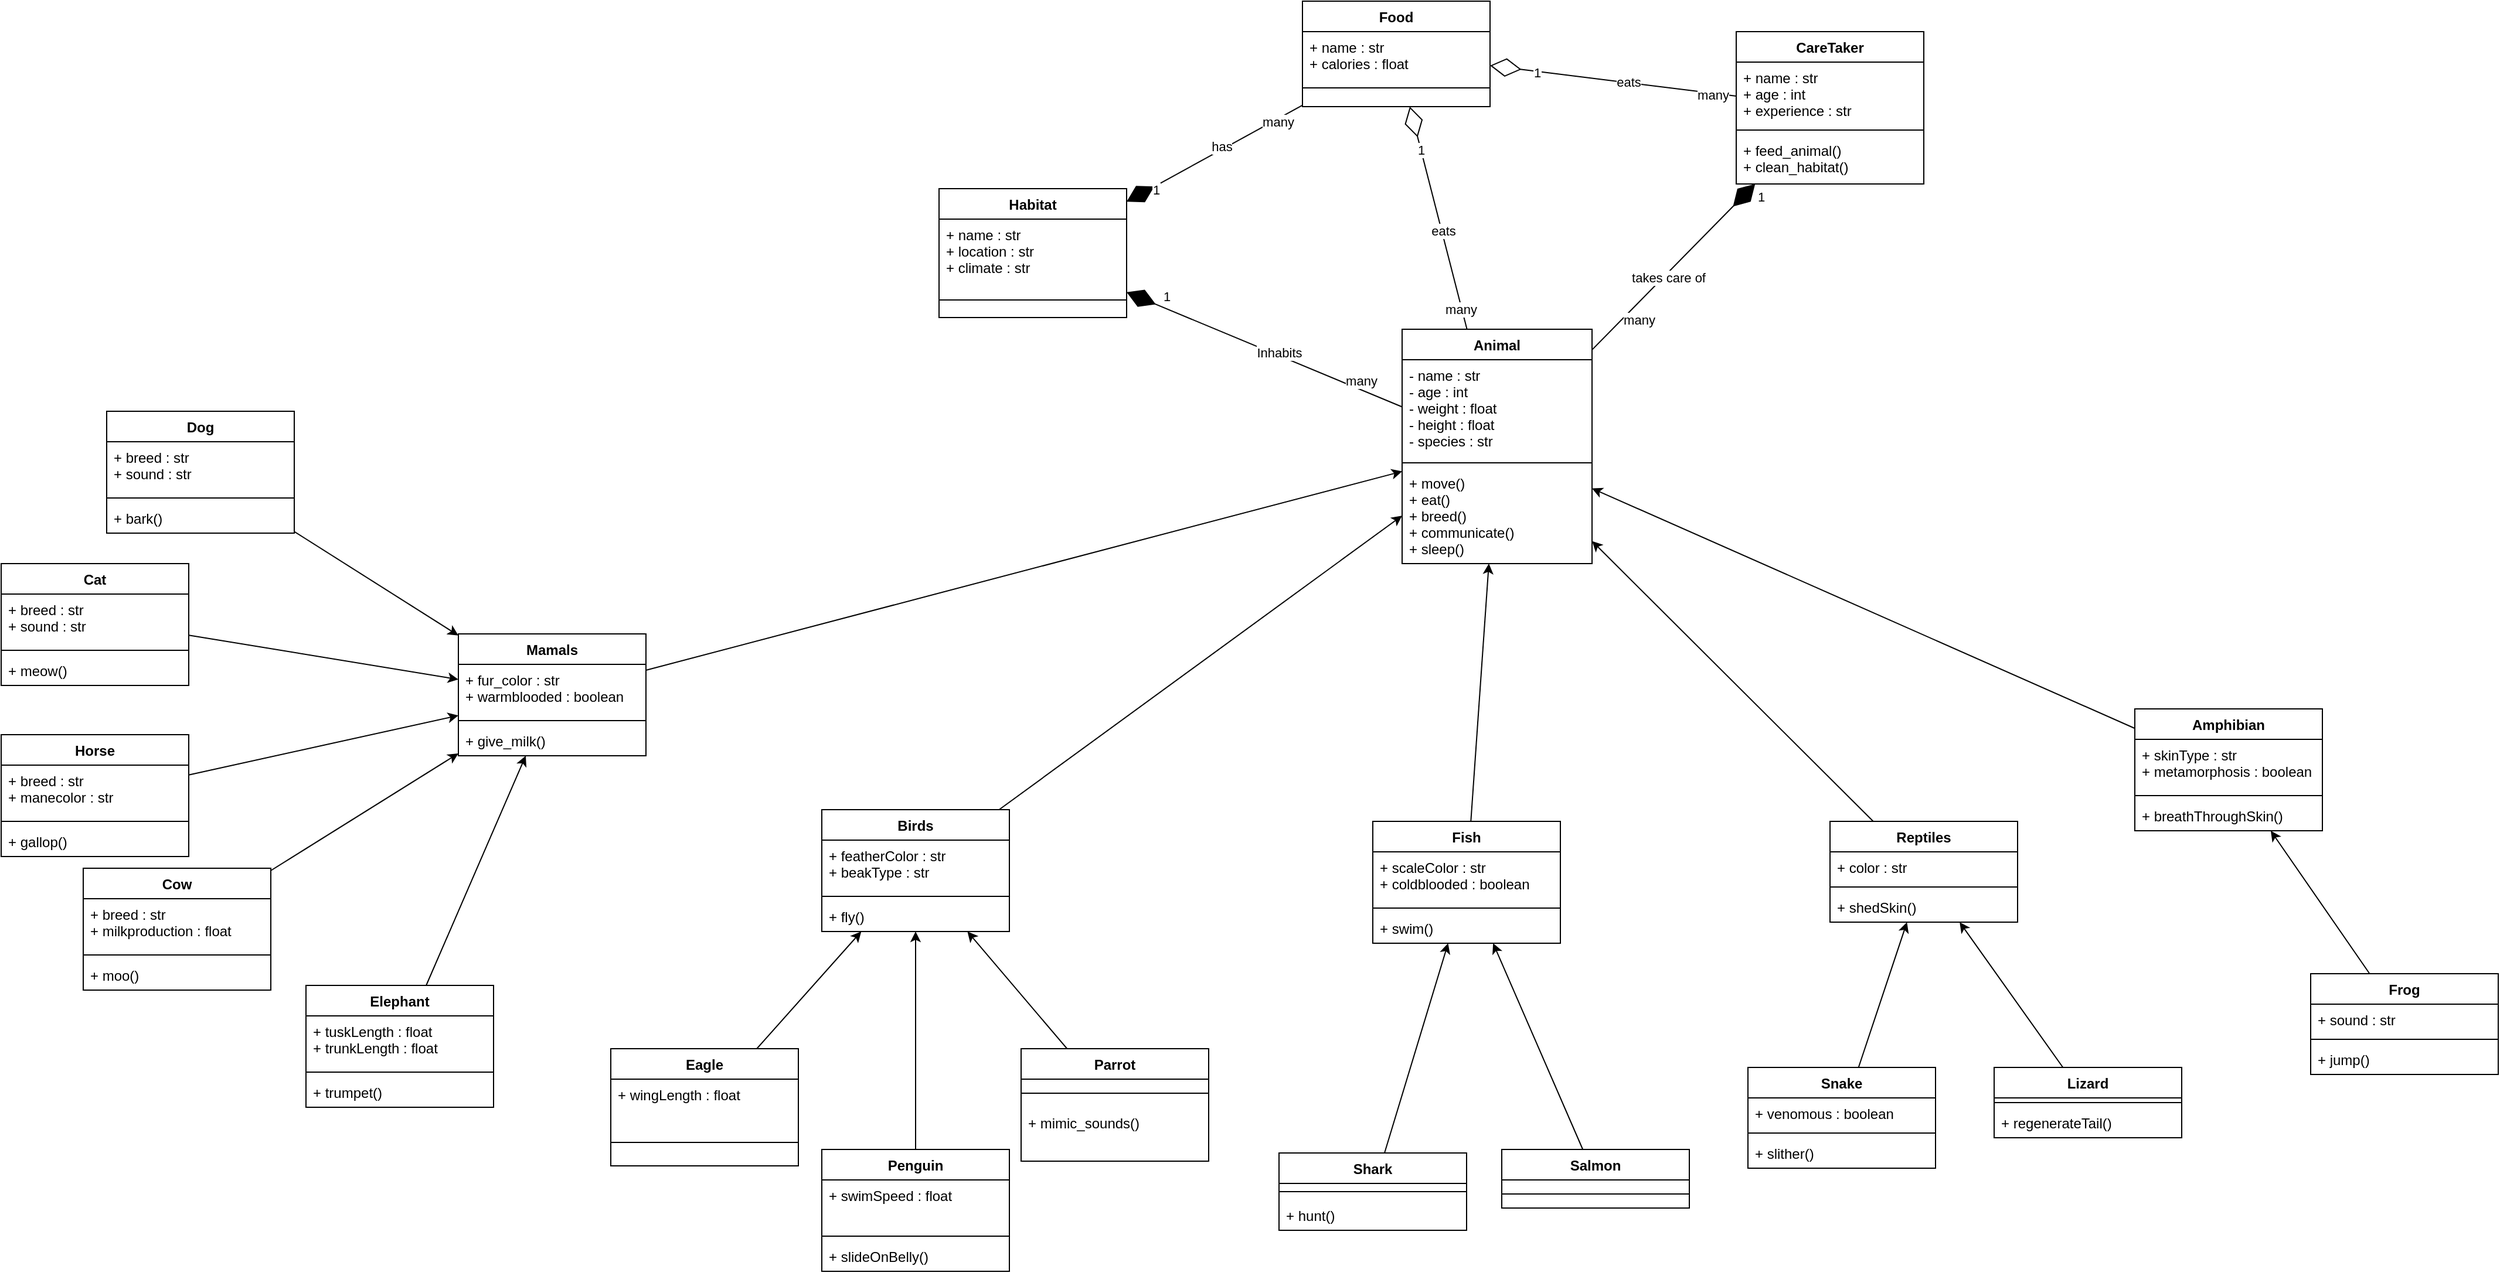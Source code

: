<mxfile>
    <diagram id="QIT500ONC5c6Z7wgXfDt" name="Page-1">
        <mxGraphModel dx="828" dy="678" grid="1" gridSize="10" guides="1" tooltips="1" connect="1" arrows="1" fold="1" page="1" pageScale="1" pageWidth="3300" pageHeight="4681" math="0" shadow="0">
            <root>
                <mxCell id="0"/>
                <mxCell id="1" parent="0"/>
                <mxCell id="2" value="Animal" style="swimlane;fontStyle=1;align=center;verticalAlign=top;childLayout=stackLayout;horizontal=1;startSize=26;horizontalStack=0;resizeParent=1;resizeParentMax=0;resizeLast=0;collapsible=1;marginBottom=0;" parent="1" vertex="1">
                    <mxGeometry x="1595" y="1020" width="162" height="200" as="geometry"/>
                </mxCell>
                <mxCell id="3" value="- name : str&#10;- age : int&#10;- weight : float&#10;- height : float&#10;- species : str" style="text;strokeColor=none;fillColor=none;align=left;verticalAlign=top;spacingLeft=4;spacingRight=4;overflow=hidden;rotatable=0;points=[[0,0.5],[1,0.5]];portConstraint=eastwest;" parent="2" vertex="1">
                    <mxGeometry y="26" width="162" height="84" as="geometry"/>
                </mxCell>
                <mxCell id="4" value="" style="line;strokeWidth=1;fillColor=none;align=left;verticalAlign=middle;spacingTop=-1;spacingLeft=3;spacingRight=3;rotatable=0;labelPosition=right;points=[];portConstraint=eastwest;strokeColor=inherit;" parent="2" vertex="1">
                    <mxGeometry y="110" width="162" height="8" as="geometry"/>
                </mxCell>
                <mxCell id="5" value="+ move()&#10;+ eat()&#10;+ breed()&#10;+ communicate()&#10;+ sleep()" style="text;strokeColor=none;fillColor=none;align=left;verticalAlign=top;spacingLeft=4;spacingRight=4;overflow=hidden;rotatable=0;points=[[0,0.5],[1,0.5]];portConstraint=eastwest;" parent="2" vertex="1">
                    <mxGeometry y="118" width="162" height="82" as="geometry"/>
                </mxCell>
                <mxCell id="68" style="edgeStyle=none;html=1;" parent="1" source="18" target="2" edge="1">
                    <mxGeometry relative="1" as="geometry">
                        <mxPoint x="1415" y="1360.403" as="targetPoint"/>
                    </mxGeometry>
                </mxCell>
                <mxCell id="18" value="Mamals" style="swimlane;fontStyle=1;align=center;verticalAlign=top;childLayout=stackLayout;horizontal=1;startSize=26;horizontalStack=0;resizeParent=1;resizeParentMax=0;resizeLast=0;collapsible=1;marginBottom=0;" parent="1" vertex="1">
                    <mxGeometry x="790" y="1280" width="160" height="104" as="geometry"/>
                </mxCell>
                <mxCell id="19" value="+ fur_color : str&#10;+ warmblooded : boolean" style="text;strokeColor=none;fillColor=none;align=left;verticalAlign=top;spacingLeft=4;spacingRight=4;overflow=hidden;rotatable=0;points=[[0,0.5],[1,0.5]];portConstraint=eastwest;" parent="18" vertex="1">
                    <mxGeometry y="26" width="160" height="44" as="geometry"/>
                </mxCell>
                <mxCell id="20" value="" style="line;strokeWidth=1;fillColor=none;align=left;verticalAlign=middle;spacingTop=-1;spacingLeft=3;spacingRight=3;rotatable=0;labelPosition=right;points=[];portConstraint=eastwest;strokeColor=inherit;" parent="18" vertex="1">
                    <mxGeometry y="70" width="160" height="8" as="geometry"/>
                </mxCell>
                <mxCell id="21" value="+ give_milk()" style="text;strokeColor=none;fillColor=none;align=left;verticalAlign=top;spacingLeft=4;spacingRight=4;overflow=hidden;rotatable=0;points=[[0,0.5],[1,0.5]];portConstraint=eastwest;" parent="18" vertex="1">
                    <mxGeometry y="78" width="160" height="26" as="geometry"/>
                </mxCell>
                <mxCell id="69" style="edgeStyle=none;html=1;" parent="1" source="22" target="2" edge="1">
                    <mxGeometry relative="1" as="geometry">
                        <mxPoint x="1449.906" y="1366" as="targetPoint"/>
                    </mxGeometry>
                </mxCell>
                <mxCell id="22" value="Birds" style="swimlane;fontStyle=1;align=center;verticalAlign=top;childLayout=stackLayout;horizontal=1;startSize=26;horizontalStack=0;resizeParent=1;resizeParentMax=0;resizeLast=0;collapsible=1;marginBottom=0;" parent="1" vertex="1">
                    <mxGeometry x="1100" y="1430" width="160" height="104" as="geometry"/>
                </mxCell>
                <mxCell id="23" value="+ featherColor : str&#10;+ beakType : str" style="text;strokeColor=none;fillColor=none;align=left;verticalAlign=top;spacingLeft=4;spacingRight=4;overflow=hidden;rotatable=0;points=[[0,0.5],[1,0.5]];portConstraint=eastwest;" parent="22" vertex="1">
                    <mxGeometry y="26" width="160" height="44" as="geometry"/>
                </mxCell>
                <mxCell id="24" value="" style="line;strokeWidth=1;fillColor=none;align=left;verticalAlign=middle;spacingTop=-1;spacingLeft=3;spacingRight=3;rotatable=0;labelPosition=right;points=[];portConstraint=eastwest;strokeColor=inherit;" parent="22" vertex="1">
                    <mxGeometry y="70" width="160" height="8" as="geometry"/>
                </mxCell>
                <mxCell id="25" value="+ fly()" style="text;strokeColor=none;fillColor=none;align=left;verticalAlign=top;spacingLeft=4;spacingRight=4;overflow=hidden;rotatable=0;points=[[0,0.5],[1,0.5]];portConstraint=eastwest;" parent="22" vertex="1">
                    <mxGeometry y="78" width="160" height="26" as="geometry"/>
                </mxCell>
                <mxCell id="82" style="edgeStyle=none;html=1;" parent="1" source="26" target="2" edge="1">
                    <mxGeometry relative="1" as="geometry">
                        <mxPoint x="1498.281" y="1366" as="targetPoint"/>
                    </mxGeometry>
                </mxCell>
                <mxCell id="26" value="Fish" style="swimlane;fontStyle=1;align=center;verticalAlign=top;childLayout=stackLayout;horizontal=1;startSize=26;horizontalStack=0;resizeParent=1;resizeParentMax=0;resizeLast=0;collapsible=1;marginBottom=0;" parent="1" vertex="1">
                    <mxGeometry x="1570" y="1440" width="160" height="104" as="geometry"/>
                </mxCell>
                <mxCell id="27" value="+ scaleColor : str&#10;+ coldblooded : boolean" style="text;strokeColor=none;fillColor=none;align=left;verticalAlign=top;spacingLeft=4;spacingRight=4;overflow=hidden;rotatable=0;points=[[0,0.5],[1,0.5]];portConstraint=eastwest;" parent="26" vertex="1">
                    <mxGeometry y="26" width="160" height="44" as="geometry"/>
                </mxCell>
                <mxCell id="28" value="" style="line;strokeWidth=1;fillColor=none;align=left;verticalAlign=middle;spacingTop=-1;spacingLeft=3;spacingRight=3;rotatable=0;labelPosition=right;points=[];portConstraint=eastwest;strokeColor=inherit;" parent="26" vertex="1">
                    <mxGeometry y="70" width="160" height="8" as="geometry"/>
                </mxCell>
                <mxCell id="29" value="+ swim()" style="text;strokeColor=none;fillColor=none;align=left;verticalAlign=top;spacingLeft=4;spacingRight=4;overflow=hidden;rotatable=0;points=[[0,0.5],[1,0.5]];portConstraint=eastwest;" parent="26" vertex="1">
                    <mxGeometry y="78" width="160" height="26" as="geometry"/>
                </mxCell>
                <mxCell id="70" style="edgeStyle=none;html=1;" parent="1" source="30" target="2" edge="1">
                    <mxGeometry relative="1" as="geometry">
                        <mxPoint x="1543.969" y="1366" as="targetPoint"/>
                    </mxGeometry>
                </mxCell>
                <mxCell id="30" value="Reptiles" style="swimlane;fontStyle=1;align=center;verticalAlign=top;childLayout=stackLayout;horizontal=1;startSize=26;horizontalStack=0;resizeParent=1;resizeParentMax=0;resizeLast=0;collapsible=1;marginBottom=0;" parent="1" vertex="1">
                    <mxGeometry x="1960" y="1440" width="160" height="86" as="geometry"/>
                </mxCell>
                <mxCell id="31" value="+ color : str" style="text;strokeColor=none;fillColor=none;align=left;verticalAlign=top;spacingLeft=4;spacingRight=4;overflow=hidden;rotatable=0;points=[[0,0.5],[1,0.5]];portConstraint=eastwest;" parent="30" vertex="1">
                    <mxGeometry y="26" width="160" height="26" as="geometry"/>
                </mxCell>
                <mxCell id="32" value="" style="line;strokeWidth=1;fillColor=none;align=left;verticalAlign=middle;spacingTop=-1;spacingLeft=3;spacingRight=3;rotatable=0;labelPosition=right;points=[];portConstraint=eastwest;strokeColor=inherit;" parent="30" vertex="1">
                    <mxGeometry y="52" width="160" height="8" as="geometry"/>
                </mxCell>
                <mxCell id="33" value="+ shedSkin()" style="text;strokeColor=none;fillColor=none;align=left;verticalAlign=top;spacingLeft=4;spacingRight=4;overflow=hidden;rotatable=0;points=[[0,0.5],[1,0.5]];portConstraint=eastwest;" parent="30" vertex="1">
                    <mxGeometry y="60" width="160" height="26" as="geometry"/>
                </mxCell>
                <mxCell id="71" style="edgeStyle=none;html=1;" parent="1" source="34" target="2" edge="1">
                    <mxGeometry relative="1" as="geometry">
                        <mxPoint x="1594.225" y="1366" as="targetPoint"/>
                    </mxGeometry>
                </mxCell>
                <mxCell id="34" value="Amphibian" style="swimlane;fontStyle=1;align=center;verticalAlign=top;childLayout=stackLayout;horizontal=1;startSize=26;horizontalStack=0;resizeParent=1;resizeParentMax=0;resizeLast=0;collapsible=1;marginBottom=0;" parent="1" vertex="1">
                    <mxGeometry x="2220" y="1344" width="160" height="104" as="geometry"/>
                </mxCell>
                <mxCell id="35" value="+ skinType : str&#10;+ metamorphosis : boolean" style="text;strokeColor=none;fillColor=none;align=left;verticalAlign=top;spacingLeft=4;spacingRight=4;overflow=hidden;rotatable=0;points=[[0,0.5],[1,0.5]];portConstraint=eastwest;" parent="34" vertex="1">
                    <mxGeometry y="26" width="160" height="44" as="geometry"/>
                </mxCell>
                <mxCell id="36" value="" style="line;strokeWidth=1;fillColor=none;align=left;verticalAlign=middle;spacingTop=-1;spacingLeft=3;spacingRight=3;rotatable=0;labelPosition=right;points=[];portConstraint=eastwest;strokeColor=inherit;" parent="34" vertex="1">
                    <mxGeometry y="70" width="160" height="8" as="geometry"/>
                </mxCell>
                <mxCell id="37" value="+ breathThroughSkin()" style="text;strokeColor=none;fillColor=none;align=left;verticalAlign=top;spacingLeft=4;spacingRight=4;overflow=hidden;rotatable=0;points=[[0,0.5],[1,0.5]];portConstraint=eastwest;" parent="34" vertex="1">
                    <mxGeometry y="78" width="160" height="26" as="geometry"/>
                </mxCell>
                <mxCell id="133" style="edgeStyle=none;html=1;" parent="1" source="119" target="34" edge="1">
                    <mxGeometry relative="1" as="geometry"/>
                </mxCell>
                <mxCell id="119" value="Frog" style="swimlane;fontStyle=1;align=center;verticalAlign=top;childLayout=stackLayout;horizontal=1;startSize=26;horizontalStack=0;resizeParent=1;resizeParentMax=0;resizeLast=0;collapsible=1;marginBottom=0;" parent="1" vertex="1">
                    <mxGeometry x="2370" y="1570" width="160" height="86" as="geometry"/>
                </mxCell>
                <mxCell id="120" value="+ sound : str" style="text;strokeColor=none;fillColor=none;align=left;verticalAlign=top;spacingLeft=4;spacingRight=4;overflow=hidden;rotatable=0;points=[[0,0.5],[1,0.5]];portConstraint=eastwest;" parent="119" vertex="1">
                    <mxGeometry y="26" width="160" height="26" as="geometry"/>
                </mxCell>
                <mxCell id="121" value="" style="line;strokeWidth=1;fillColor=none;align=left;verticalAlign=middle;spacingTop=-1;spacingLeft=3;spacingRight=3;rotatable=0;labelPosition=right;points=[];portConstraint=eastwest;strokeColor=inherit;" parent="119" vertex="1">
                    <mxGeometry y="52" width="160" height="8" as="geometry"/>
                </mxCell>
                <mxCell id="122" value="+ jump()" style="text;strokeColor=none;fillColor=none;align=left;verticalAlign=top;spacingLeft=4;spacingRight=4;overflow=hidden;rotatable=0;points=[[0,0.5],[1,0.5]];portConstraint=eastwest;" parent="119" vertex="1">
                    <mxGeometry y="60" width="160" height="26" as="geometry"/>
                </mxCell>
                <mxCell id="131" style="edgeStyle=none;html=1;" parent="1" source="123" target="30" edge="1">
                    <mxGeometry relative="1" as="geometry"/>
                </mxCell>
                <mxCell id="123" value="Lizard" style="swimlane;fontStyle=1;align=center;verticalAlign=top;childLayout=stackLayout;horizontal=1;startSize=26;horizontalStack=0;resizeParent=1;resizeParentMax=0;resizeLast=0;collapsible=1;marginBottom=0;" parent="1" vertex="1">
                    <mxGeometry x="2100" y="1650" width="160" height="60" as="geometry"/>
                </mxCell>
                <mxCell id="125" value="" style="line;strokeWidth=1;fillColor=none;align=left;verticalAlign=middle;spacingTop=-1;spacingLeft=3;spacingRight=3;rotatable=0;labelPosition=right;points=[];portConstraint=eastwest;strokeColor=inherit;" parent="123" vertex="1">
                    <mxGeometry y="26" width="160" height="8" as="geometry"/>
                </mxCell>
                <mxCell id="126" value="+ regenerateTail()" style="text;strokeColor=none;fillColor=none;align=left;verticalAlign=top;spacingLeft=4;spacingRight=4;overflow=hidden;rotatable=0;points=[[0,0.5],[1,0.5]];portConstraint=eastwest;" parent="123" vertex="1">
                    <mxGeometry y="34" width="160" height="26" as="geometry"/>
                </mxCell>
                <mxCell id="132" style="edgeStyle=none;html=1;" parent="1" source="127" target="30" edge="1">
                    <mxGeometry relative="1" as="geometry"/>
                </mxCell>
                <mxCell id="127" value="Snake" style="swimlane;fontStyle=1;align=center;verticalAlign=top;childLayout=stackLayout;horizontal=1;startSize=26;horizontalStack=0;resizeParent=1;resizeParentMax=0;resizeLast=0;collapsible=1;marginBottom=0;" parent="1" vertex="1">
                    <mxGeometry x="1890" y="1650" width="160" height="86" as="geometry"/>
                </mxCell>
                <mxCell id="128" value="+ venomous : boolean" style="text;strokeColor=none;fillColor=none;align=left;verticalAlign=top;spacingLeft=4;spacingRight=4;overflow=hidden;rotatable=0;points=[[0,0.5],[1,0.5]];portConstraint=eastwest;" parent="127" vertex="1">
                    <mxGeometry y="26" width="160" height="26" as="geometry"/>
                </mxCell>
                <mxCell id="129" value="" style="line;strokeWidth=1;fillColor=none;align=left;verticalAlign=middle;spacingTop=-1;spacingLeft=3;spacingRight=3;rotatable=0;labelPosition=right;points=[];portConstraint=eastwest;strokeColor=inherit;" parent="127" vertex="1">
                    <mxGeometry y="52" width="160" height="8" as="geometry"/>
                </mxCell>
                <mxCell id="130" value="+ slither()" style="text;strokeColor=none;fillColor=none;align=left;verticalAlign=top;spacingLeft=4;spacingRight=4;overflow=hidden;rotatable=0;points=[[0,0.5],[1,0.5]];portConstraint=eastwest;" parent="127" vertex="1">
                    <mxGeometry y="60" width="160" height="26" as="geometry"/>
                </mxCell>
                <mxCell id="154" style="edgeStyle=none;html=1;" parent="1" source="134" target="26" edge="1">
                    <mxGeometry relative="1" as="geometry"/>
                </mxCell>
                <mxCell id="134" value="Salmon" style="swimlane;fontStyle=1;align=center;verticalAlign=top;childLayout=stackLayout;horizontal=1;startSize=26;horizontalStack=0;resizeParent=1;resizeParentMax=0;resizeLast=0;collapsible=1;marginBottom=0;" parent="1" vertex="1">
                    <mxGeometry x="1680" y="1720" width="160" height="50" as="geometry"/>
                </mxCell>
                <mxCell id="136" value="" style="line;strokeWidth=1;fillColor=none;align=left;verticalAlign=middle;spacingTop=-1;spacingLeft=3;spacingRight=3;rotatable=0;labelPosition=right;points=[];portConstraint=eastwest;strokeColor=inherit;" parent="134" vertex="1">
                    <mxGeometry y="26" width="160" height="24" as="geometry"/>
                </mxCell>
                <mxCell id="155" style="edgeStyle=none;html=1;" parent="1" source="185" target="26" edge="1">
                    <mxGeometry relative="1" as="geometry">
                        <mxPoint x="1578.989" y="1720" as="sourcePoint"/>
                    </mxGeometry>
                </mxCell>
                <mxCell id="156" style="edgeStyle=none;html=1;" parent="1" source="142" target="22" edge="1">
                    <mxGeometry relative="1" as="geometry"/>
                </mxCell>
                <mxCell id="142" value="Parrot" style="swimlane;fontStyle=1;align=center;verticalAlign=top;childLayout=stackLayout;horizontal=1;startSize=26;horizontalStack=0;resizeParent=1;resizeParentMax=0;resizeLast=0;collapsible=1;marginBottom=0;" parent="1" vertex="1">
                    <mxGeometry x="1270" y="1634" width="160" height="96" as="geometry"/>
                </mxCell>
                <mxCell id="144" value="" style="line;strokeWidth=1;fillColor=none;align=left;verticalAlign=middle;spacingTop=-1;spacingLeft=3;spacingRight=3;rotatable=0;labelPosition=right;points=[];portConstraint=eastwest;strokeColor=inherit;" parent="142" vertex="1">
                    <mxGeometry y="26" width="160" height="24" as="geometry"/>
                </mxCell>
                <mxCell id="145" value="+ mimic_sounds()" style="text;strokeColor=none;fillColor=none;align=left;verticalAlign=top;spacingLeft=4;spacingRight=4;overflow=hidden;rotatable=0;points=[[0,0.5],[1,0.5]];portConstraint=eastwest;" parent="142" vertex="1">
                    <mxGeometry y="50" width="160" height="46" as="geometry"/>
                </mxCell>
                <mxCell id="157" style="edgeStyle=none;html=1;" parent="1" source="146" target="22" edge="1">
                    <mxGeometry relative="1" as="geometry"/>
                </mxCell>
                <mxCell id="146" value="Penguin" style="swimlane;fontStyle=1;align=center;verticalAlign=top;childLayout=stackLayout;horizontal=1;startSize=26;horizontalStack=0;resizeParent=1;resizeParentMax=0;resizeLast=0;collapsible=1;marginBottom=0;" parent="1" vertex="1">
                    <mxGeometry x="1100" y="1720" width="160" height="104" as="geometry"/>
                </mxCell>
                <mxCell id="147" value="+ swimSpeed : float" style="text;strokeColor=none;fillColor=none;align=left;verticalAlign=top;spacingLeft=4;spacingRight=4;overflow=hidden;rotatable=0;points=[[0,0.5],[1,0.5]];portConstraint=eastwest;" parent="146" vertex="1">
                    <mxGeometry y="26" width="160" height="44" as="geometry"/>
                </mxCell>
                <mxCell id="148" value="" style="line;strokeWidth=1;fillColor=none;align=left;verticalAlign=middle;spacingTop=-1;spacingLeft=3;spacingRight=3;rotatable=0;labelPosition=right;points=[];portConstraint=eastwest;strokeColor=inherit;" parent="146" vertex="1">
                    <mxGeometry y="70" width="160" height="8" as="geometry"/>
                </mxCell>
                <mxCell id="149" value="+ slideOnBelly()" style="text;strokeColor=none;fillColor=none;align=left;verticalAlign=top;spacingLeft=4;spacingRight=4;overflow=hidden;rotatable=0;points=[[0,0.5],[1,0.5]];portConstraint=eastwest;" parent="146" vertex="1">
                    <mxGeometry y="78" width="160" height="26" as="geometry"/>
                </mxCell>
                <mxCell id="158" style="edgeStyle=none;html=1;" parent="1" source="150" target="22" edge="1">
                    <mxGeometry relative="1" as="geometry"/>
                </mxCell>
                <mxCell id="150" value="Eagle" style="swimlane;fontStyle=1;align=center;verticalAlign=top;childLayout=stackLayout;horizontal=1;startSize=26;horizontalStack=0;resizeParent=1;resizeParentMax=0;resizeLast=0;collapsible=1;marginBottom=0;" parent="1" vertex="1">
                    <mxGeometry x="920" y="1634" width="160" height="100" as="geometry"/>
                </mxCell>
                <mxCell id="151" value="+ wingLength : float" style="text;strokeColor=none;fillColor=none;align=left;verticalAlign=top;spacingLeft=4;spacingRight=4;overflow=hidden;rotatable=0;points=[[0,0.5],[1,0.5]];portConstraint=eastwest;" parent="150" vertex="1">
                    <mxGeometry y="26" width="160" height="34" as="geometry"/>
                </mxCell>
                <mxCell id="152" value="" style="line;strokeWidth=1;fillColor=none;align=left;verticalAlign=middle;spacingTop=-1;spacingLeft=3;spacingRight=3;rotatable=0;labelPosition=right;points=[];portConstraint=eastwest;strokeColor=inherit;" parent="150" vertex="1">
                    <mxGeometry y="60" width="160" height="40" as="geometry"/>
                </mxCell>
                <mxCell id="184" style="edgeStyle=none;html=1;" parent="1" source="160" target="18" edge="1">
                    <mxGeometry relative="1" as="geometry"/>
                </mxCell>
                <mxCell id="160" value="Dog" style="swimlane;fontStyle=1;align=center;verticalAlign=top;childLayout=stackLayout;horizontal=1;startSize=26;horizontalStack=0;resizeParent=1;resizeParentMax=0;resizeLast=0;collapsible=1;marginBottom=0;" parent="1" vertex="1">
                    <mxGeometry x="490" y="1090" width="160" height="104" as="geometry"/>
                </mxCell>
                <mxCell id="161" value="+ breed : str&#10;+ sound : str" style="text;strokeColor=none;fillColor=none;align=left;verticalAlign=top;spacingLeft=4;spacingRight=4;overflow=hidden;rotatable=0;points=[[0,0.5],[1,0.5]];portConstraint=eastwest;" parent="160" vertex="1">
                    <mxGeometry y="26" width="160" height="44" as="geometry"/>
                </mxCell>
                <mxCell id="162" value="" style="line;strokeWidth=1;fillColor=none;align=left;verticalAlign=middle;spacingTop=-1;spacingLeft=3;spacingRight=3;rotatable=0;labelPosition=right;points=[];portConstraint=eastwest;strokeColor=inherit;" parent="160" vertex="1">
                    <mxGeometry y="70" width="160" height="8" as="geometry"/>
                </mxCell>
                <mxCell id="163" value="+ bark()" style="text;strokeColor=none;fillColor=none;align=left;verticalAlign=top;spacingLeft=4;spacingRight=4;overflow=hidden;rotatable=0;points=[[0,0.5],[1,0.5]];portConstraint=eastwest;" parent="160" vertex="1">
                    <mxGeometry y="78" width="160" height="26" as="geometry"/>
                </mxCell>
                <mxCell id="164" value="Cat" style="swimlane;fontStyle=1;align=center;verticalAlign=top;childLayout=stackLayout;horizontal=1;startSize=26;horizontalStack=0;resizeParent=1;resizeParentMax=0;resizeLast=0;collapsible=1;marginBottom=0;" parent="1" vertex="1">
                    <mxGeometry x="400" y="1220" width="160" height="104" as="geometry"/>
                </mxCell>
                <mxCell id="165" value="+ breed : str&#10;+ sound : str" style="text;strokeColor=none;fillColor=none;align=left;verticalAlign=top;spacingLeft=4;spacingRight=4;overflow=hidden;rotatable=0;points=[[0,0.5],[1,0.5]];portConstraint=eastwest;" parent="164" vertex="1">
                    <mxGeometry y="26" width="160" height="44" as="geometry"/>
                </mxCell>
                <mxCell id="166" value="" style="line;strokeWidth=1;fillColor=none;align=left;verticalAlign=middle;spacingTop=-1;spacingLeft=3;spacingRight=3;rotatable=0;labelPosition=right;points=[];portConstraint=eastwest;strokeColor=inherit;" parent="164" vertex="1">
                    <mxGeometry y="70" width="160" height="8" as="geometry"/>
                </mxCell>
                <mxCell id="167" value="+ meow()" style="text;strokeColor=none;fillColor=none;align=left;verticalAlign=top;spacingLeft=4;spacingRight=4;overflow=hidden;rotatable=0;points=[[0,0.5],[1,0.5]];portConstraint=eastwest;" parent="164" vertex="1">
                    <mxGeometry y="78" width="160" height="26" as="geometry"/>
                </mxCell>
                <mxCell id="182" style="edgeStyle=none;html=1;" parent="1" source="168" target="18" edge="1">
                    <mxGeometry relative="1" as="geometry"/>
                </mxCell>
                <mxCell id="168" value="Horse" style="swimlane;fontStyle=1;align=center;verticalAlign=top;childLayout=stackLayout;horizontal=1;startSize=26;horizontalStack=0;resizeParent=1;resizeParentMax=0;resizeLast=0;collapsible=1;marginBottom=0;" parent="1" vertex="1">
                    <mxGeometry x="400" y="1366" width="160" height="104" as="geometry"/>
                </mxCell>
                <mxCell id="169" value="+ breed : str&#10;+ manecolor : str" style="text;strokeColor=none;fillColor=none;align=left;verticalAlign=top;spacingLeft=4;spacingRight=4;overflow=hidden;rotatable=0;points=[[0,0.5],[1,0.5]];portConstraint=eastwest;" parent="168" vertex="1">
                    <mxGeometry y="26" width="160" height="44" as="geometry"/>
                </mxCell>
                <mxCell id="170" value="" style="line;strokeWidth=1;fillColor=none;align=left;verticalAlign=middle;spacingTop=-1;spacingLeft=3;spacingRight=3;rotatable=0;labelPosition=right;points=[];portConstraint=eastwest;strokeColor=inherit;" parent="168" vertex="1">
                    <mxGeometry y="70" width="160" height="8" as="geometry"/>
                </mxCell>
                <mxCell id="171" value="+ gallop()" style="text;strokeColor=none;fillColor=none;align=left;verticalAlign=top;spacingLeft=4;spacingRight=4;overflow=hidden;rotatable=0;points=[[0,0.5],[1,0.5]];portConstraint=eastwest;" parent="168" vertex="1">
                    <mxGeometry y="78" width="160" height="26" as="geometry"/>
                </mxCell>
                <mxCell id="181" style="edgeStyle=none;html=1;" parent="1" source="172" target="18" edge="1">
                    <mxGeometry relative="1" as="geometry"/>
                </mxCell>
                <mxCell id="172" value="Cow" style="swimlane;fontStyle=1;align=center;verticalAlign=top;childLayout=stackLayout;horizontal=1;startSize=26;horizontalStack=0;resizeParent=1;resizeParentMax=0;resizeLast=0;collapsible=1;marginBottom=0;" parent="1" vertex="1">
                    <mxGeometry x="470" y="1480" width="160" height="104" as="geometry"/>
                </mxCell>
                <mxCell id="173" value="+ breed : str&#10;+ milkproduction : float" style="text;strokeColor=none;fillColor=none;align=left;verticalAlign=top;spacingLeft=4;spacingRight=4;overflow=hidden;rotatable=0;points=[[0,0.5],[1,0.5]];portConstraint=eastwest;" parent="172" vertex="1">
                    <mxGeometry y="26" width="160" height="44" as="geometry"/>
                </mxCell>
                <mxCell id="174" value="" style="line;strokeWidth=1;fillColor=none;align=left;verticalAlign=middle;spacingTop=-1;spacingLeft=3;spacingRight=3;rotatable=0;labelPosition=right;points=[];portConstraint=eastwest;strokeColor=inherit;" parent="172" vertex="1">
                    <mxGeometry y="70" width="160" height="8" as="geometry"/>
                </mxCell>
                <mxCell id="175" value="+ moo()" style="text;strokeColor=none;fillColor=none;align=left;verticalAlign=top;spacingLeft=4;spacingRight=4;overflow=hidden;rotatable=0;points=[[0,0.5],[1,0.5]];portConstraint=eastwest;" parent="172" vertex="1">
                    <mxGeometry y="78" width="160" height="26" as="geometry"/>
                </mxCell>
                <mxCell id="180" style="edgeStyle=none;html=1;" parent="1" source="176" target="18" edge="1">
                    <mxGeometry relative="1" as="geometry"/>
                </mxCell>
                <mxCell id="176" value="Elephant" style="swimlane;fontStyle=1;align=center;verticalAlign=top;childLayout=stackLayout;horizontal=1;startSize=26;horizontalStack=0;resizeParent=1;resizeParentMax=0;resizeLast=0;collapsible=1;marginBottom=0;" parent="1" vertex="1">
                    <mxGeometry x="660" y="1580" width="160" height="104" as="geometry"/>
                </mxCell>
                <mxCell id="177" value="+ tuskLength : float&#10;+ trunkLength : float" style="text;strokeColor=none;fillColor=none;align=left;verticalAlign=top;spacingLeft=4;spacingRight=4;overflow=hidden;rotatable=0;points=[[0,0.5],[1,0.5]];portConstraint=eastwest;" parent="176" vertex="1">
                    <mxGeometry y="26" width="160" height="44" as="geometry"/>
                </mxCell>
                <mxCell id="178" value="" style="line;strokeWidth=1;fillColor=none;align=left;verticalAlign=middle;spacingTop=-1;spacingLeft=3;spacingRight=3;rotatable=0;labelPosition=right;points=[];portConstraint=eastwest;strokeColor=inherit;" parent="176" vertex="1">
                    <mxGeometry y="70" width="160" height="8" as="geometry"/>
                </mxCell>
                <mxCell id="179" value="+ trumpet()" style="text;strokeColor=none;fillColor=none;align=left;verticalAlign=top;spacingLeft=4;spacingRight=4;overflow=hidden;rotatable=0;points=[[0,0.5],[1,0.5]];portConstraint=eastwest;" parent="176" vertex="1">
                    <mxGeometry y="78" width="160" height="26" as="geometry"/>
                </mxCell>
                <mxCell id="183" style="edgeStyle=none;html=1;" parent="1" source="165" target="18" edge="1">
                    <mxGeometry relative="1" as="geometry"/>
                </mxCell>
                <mxCell id="185" value="Shark" style="swimlane;fontStyle=1;align=center;verticalAlign=top;childLayout=stackLayout;horizontal=1;startSize=26;horizontalStack=0;resizeParent=1;resizeParentMax=0;resizeLast=0;collapsible=1;marginBottom=0;" parent="1" vertex="1">
                    <mxGeometry x="1490" y="1723" width="160" height="66" as="geometry"/>
                </mxCell>
                <mxCell id="187" value="" style="line;strokeWidth=1;fillColor=none;align=left;verticalAlign=middle;spacingTop=-1;spacingLeft=3;spacingRight=3;rotatable=0;labelPosition=right;points=[];portConstraint=eastwest;strokeColor=inherit;" parent="185" vertex="1">
                    <mxGeometry y="26" width="160" height="14" as="geometry"/>
                </mxCell>
                <mxCell id="188" value="+ hunt()" style="text;strokeColor=none;fillColor=none;align=left;verticalAlign=top;spacingLeft=4;spacingRight=4;overflow=hidden;rotatable=0;points=[[0,0.5],[1,0.5]];portConstraint=eastwest;" parent="185" vertex="1">
                    <mxGeometry y="40" width="160" height="26" as="geometry"/>
                </mxCell>
                <mxCell id="189" value="Habitat" style="swimlane;fontStyle=1;align=center;verticalAlign=top;childLayout=stackLayout;horizontal=1;startSize=26;horizontalStack=0;resizeParent=1;resizeParentMax=0;resizeLast=0;collapsible=1;marginBottom=0;" vertex="1" parent="1">
                    <mxGeometry x="1200" y="900" width="160" height="110" as="geometry"/>
                </mxCell>
                <mxCell id="190" value="+ name : str&#10;+ location : str&#10;+ climate : str" style="text;strokeColor=none;fillColor=none;align=left;verticalAlign=top;spacingLeft=4;spacingRight=4;overflow=hidden;rotatable=0;points=[[0,0.5],[1,0.5]];portConstraint=eastwest;" vertex="1" parent="189">
                    <mxGeometry y="26" width="160" height="54" as="geometry"/>
                </mxCell>
                <mxCell id="191" value="" style="line;strokeWidth=1;fillColor=none;align=left;verticalAlign=middle;spacingTop=-1;spacingLeft=3;spacingRight=3;rotatable=0;labelPosition=right;points=[];portConstraint=eastwest;strokeColor=inherit;" vertex="1" parent="189">
                    <mxGeometry y="80" width="160" height="30" as="geometry"/>
                </mxCell>
                <mxCell id="194" value="" style="endArrow=diamondThin;endFill=1;endSize=24;html=1;" edge="1" parent="1" source="2" target="189">
                    <mxGeometry width="160" relative="1" as="geometry">
                        <mxPoint x="1380" y="1040" as="sourcePoint"/>
                        <mxPoint x="1540" y="1040" as="targetPoint"/>
                    </mxGeometry>
                </mxCell>
                <mxCell id="195" value="1" style="edgeLabel;html=1;align=center;verticalAlign=middle;resizable=0;points=[];" vertex="1" connectable="0" parent="194">
                    <mxGeometry x="0.841" y="-2" relative="1" as="geometry">
                        <mxPoint x="14" y="-2" as="offset"/>
                    </mxGeometry>
                </mxCell>
                <mxCell id="196" value="many" style="edgeLabel;html=1;align=center;verticalAlign=middle;resizable=0;points=[];" vertex="1" connectable="0" parent="194">
                    <mxGeometry x="-0.604" y="-3" relative="1" as="geometry">
                        <mxPoint x="10" as="offset"/>
                    </mxGeometry>
                </mxCell>
                <mxCell id="197" value="Inhabits" style="edgeLabel;html=1;align=center;verticalAlign=middle;resizable=0;points=[];" vertex="1" connectable="0" parent="194">
                    <mxGeometry x="-0.095" y="-3" relative="1" as="geometry">
                        <mxPoint as="offset"/>
                    </mxGeometry>
                </mxCell>
                <mxCell id="198" value="Food" style="swimlane;fontStyle=1;align=center;verticalAlign=top;childLayout=stackLayout;horizontal=1;startSize=26;horizontalStack=0;resizeParent=1;resizeParentMax=0;resizeLast=0;collapsible=1;marginBottom=0;" vertex="1" parent="1">
                    <mxGeometry x="1510" y="740" width="160" height="90" as="geometry"/>
                </mxCell>
                <mxCell id="199" value="+ name : str&#10;+ calories : float" style="text;strokeColor=none;fillColor=none;align=left;verticalAlign=top;spacingLeft=4;spacingRight=4;overflow=hidden;rotatable=0;points=[[0,0.5],[1,0.5]];portConstraint=eastwest;" vertex="1" parent="198">
                    <mxGeometry y="26" width="160" height="44" as="geometry"/>
                </mxCell>
                <mxCell id="200" value="" style="line;strokeWidth=1;fillColor=none;align=left;verticalAlign=middle;spacingTop=-1;spacingLeft=3;spacingRight=3;rotatable=0;labelPosition=right;points=[];portConstraint=eastwest;strokeColor=inherit;" vertex="1" parent="198">
                    <mxGeometry y="70" width="160" height="8" as="geometry"/>
                </mxCell>
                <mxCell id="201" value=" " style="text;strokeColor=none;fillColor=none;align=left;verticalAlign=top;spacingLeft=4;spacingRight=4;overflow=hidden;rotatable=0;points=[[0,0.5],[1,0.5]];portConstraint=eastwest;" vertex="1" parent="198">
                    <mxGeometry y="78" width="160" height="12" as="geometry"/>
                </mxCell>
                <mxCell id="202" value="" style="endArrow=diamondThin;endFill=0;endSize=24;html=1;" edge="1" parent="1" source="2" target="198">
                    <mxGeometry width="160" relative="1" as="geometry">
                        <mxPoint x="1590" y="910" as="sourcePoint"/>
                        <mxPoint x="1750" y="910" as="targetPoint"/>
                    </mxGeometry>
                </mxCell>
                <mxCell id="212" value="1" style="edgeLabel;html=1;align=center;verticalAlign=middle;resizable=0;points=[];" vertex="1" connectable="0" parent="202">
                    <mxGeometry x="0.626" relative="1" as="geometry">
                        <mxPoint y="1" as="offset"/>
                    </mxGeometry>
                </mxCell>
                <mxCell id="213" value="eats" style="edgeLabel;html=1;align=center;verticalAlign=middle;resizable=0;points=[];" vertex="1" connectable="0" parent="202">
                    <mxGeometry x="-0.119" y="-1" relative="1" as="geometry">
                        <mxPoint as="offset"/>
                    </mxGeometry>
                </mxCell>
                <mxCell id="214" value="many" style="edgeLabel;html=1;align=center;verticalAlign=middle;resizable=0;points=[];" vertex="1" connectable="0" parent="202">
                    <mxGeometry x="-0.809" y="1" relative="1" as="geometry">
                        <mxPoint as="offset"/>
                    </mxGeometry>
                </mxCell>
                <mxCell id="215" value="CareTaker" style="swimlane;fontStyle=1;align=center;verticalAlign=top;childLayout=stackLayout;horizontal=1;startSize=26;horizontalStack=0;resizeParent=1;resizeParentMax=0;resizeLast=0;collapsible=1;marginBottom=0;" vertex="1" parent="1">
                    <mxGeometry x="1880" y="766" width="160" height="130" as="geometry"/>
                </mxCell>
                <mxCell id="216" value="+ name : str&#10;+ age : int&#10;+ experience : str" style="text;strokeColor=none;fillColor=none;align=left;verticalAlign=top;spacingLeft=4;spacingRight=4;overflow=hidden;rotatable=0;points=[[0,0.5],[1,0.5]];portConstraint=eastwest;" vertex="1" parent="215">
                    <mxGeometry y="26" width="160" height="54" as="geometry"/>
                </mxCell>
                <mxCell id="217" value="" style="line;strokeWidth=1;fillColor=none;align=left;verticalAlign=middle;spacingTop=-1;spacingLeft=3;spacingRight=3;rotatable=0;labelPosition=right;points=[];portConstraint=eastwest;strokeColor=inherit;" vertex="1" parent="215">
                    <mxGeometry y="80" width="160" height="8" as="geometry"/>
                </mxCell>
                <mxCell id="218" value="+ feed_animal()&#10;+ clean_habitat()" style="text;strokeColor=none;fillColor=none;align=left;verticalAlign=top;spacingLeft=4;spacingRight=4;overflow=hidden;rotatable=0;points=[[0,0.5],[1,0.5]];portConstraint=eastwest;" vertex="1" parent="215">
                    <mxGeometry y="88" width="160" height="42" as="geometry"/>
                </mxCell>
                <mxCell id="219" value="" style="endArrow=diamondThin;endFill=1;endSize=24;html=1;" edge="1" parent="1" source="2" target="215">
                    <mxGeometry width="160" relative="1" as="geometry">
                        <mxPoint x="2005.0" y="1020" as="sourcePoint"/>
                        <mxPoint x="1770" y="922.083" as="targetPoint"/>
                    </mxGeometry>
                </mxCell>
                <mxCell id="220" value="1" style="edgeLabel;html=1;align=center;verticalAlign=middle;resizable=0;points=[];" vertex="1" connectable="0" parent="219">
                    <mxGeometry x="0.841" y="-2" relative="1" as="geometry">
                        <mxPoint x="14" y="-2" as="offset"/>
                    </mxGeometry>
                </mxCell>
                <mxCell id="221" value="many" style="edgeLabel;html=1;align=center;verticalAlign=middle;resizable=0;points=[];" vertex="1" connectable="0" parent="219">
                    <mxGeometry x="-0.604" y="-3" relative="1" as="geometry">
                        <mxPoint x="10" as="offset"/>
                    </mxGeometry>
                </mxCell>
                <mxCell id="222" value="takes care of" style="edgeLabel;html=1;align=center;verticalAlign=middle;resizable=0;points=[];" vertex="1" connectable="0" parent="219">
                    <mxGeometry x="-0.095" y="-3" relative="1" as="geometry">
                        <mxPoint as="offset"/>
                    </mxGeometry>
                </mxCell>
                <mxCell id="223" value="" style="endArrow=diamondThin;endFill=1;endSize=24;html=1;" edge="1" parent="1" source="198" target="189">
                    <mxGeometry width="160" relative="1" as="geometry">
                        <mxPoint x="1500" y="930" as="sourcePoint"/>
                        <mxPoint x="1360" y="840.003" as="targetPoint"/>
                    </mxGeometry>
                </mxCell>
                <mxCell id="224" value="1" style="edgeLabel;html=1;align=center;verticalAlign=middle;resizable=0;points=[];" vertex="1" connectable="0" parent="223">
                    <mxGeometry x="0.841" y="-2" relative="1" as="geometry">
                        <mxPoint x="14" y="-2" as="offset"/>
                    </mxGeometry>
                </mxCell>
                <mxCell id="225" value="many" style="edgeLabel;html=1;align=center;verticalAlign=middle;resizable=0;points=[];" vertex="1" connectable="0" parent="223">
                    <mxGeometry x="-0.604" y="-3" relative="1" as="geometry">
                        <mxPoint x="10" as="offset"/>
                    </mxGeometry>
                </mxCell>
                <mxCell id="226" value="has" style="edgeLabel;html=1;align=center;verticalAlign=middle;resizable=0;points=[];" vertex="1" connectable="0" parent="223">
                    <mxGeometry x="-0.095" y="-3" relative="1" as="geometry">
                        <mxPoint as="offset"/>
                    </mxGeometry>
                </mxCell>
                <mxCell id="227" value="" style="endArrow=diamondThin;endFill=0;endSize=24;html=1;" edge="1" parent="1" source="215" target="198">
                    <mxGeometry width="160" relative="1" as="geometry">
                        <mxPoint x="1660.328" y="1030" as="sourcePoint"/>
                        <mxPoint x="1611.552" y="840" as="targetPoint"/>
                    </mxGeometry>
                </mxCell>
                <mxCell id="228" value="1" style="edgeLabel;html=1;align=center;verticalAlign=middle;resizable=0;points=[];" vertex="1" connectable="0" parent="227">
                    <mxGeometry x="0.626" relative="1" as="geometry">
                        <mxPoint y="1" as="offset"/>
                    </mxGeometry>
                </mxCell>
                <mxCell id="229" value="eats" style="edgeLabel;html=1;align=center;verticalAlign=middle;resizable=0;points=[];" vertex="1" connectable="0" parent="227">
                    <mxGeometry x="-0.119" y="-1" relative="1" as="geometry">
                        <mxPoint as="offset"/>
                    </mxGeometry>
                </mxCell>
                <mxCell id="230" value="many" style="edgeLabel;html=1;align=center;verticalAlign=middle;resizable=0;points=[];" vertex="1" connectable="0" parent="227">
                    <mxGeometry x="-0.809" y="1" relative="1" as="geometry">
                        <mxPoint as="offset"/>
                    </mxGeometry>
                </mxCell>
            </root>
        </mxGraphModel>
    </diagram>
</mxfile>